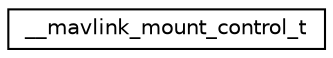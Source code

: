 digraph "Graphical Class Hierarchy"
{
 // INTERACTIVE_SVG=YES
  edge [fontname="Helvetica",fontsize="10",labelfontname="Helvetica",labelfontsize="10"];
  node [fontname="Helvetica",fontsize="10",shape=record];
  rankdir="LR";
  Node1 [label="__mavlink_mount_control_t",height=0.2,width=0.4,color="black", fillcolor="white", style="filled",URL="$struct____mavlink__mount__control__t.html"];
}
